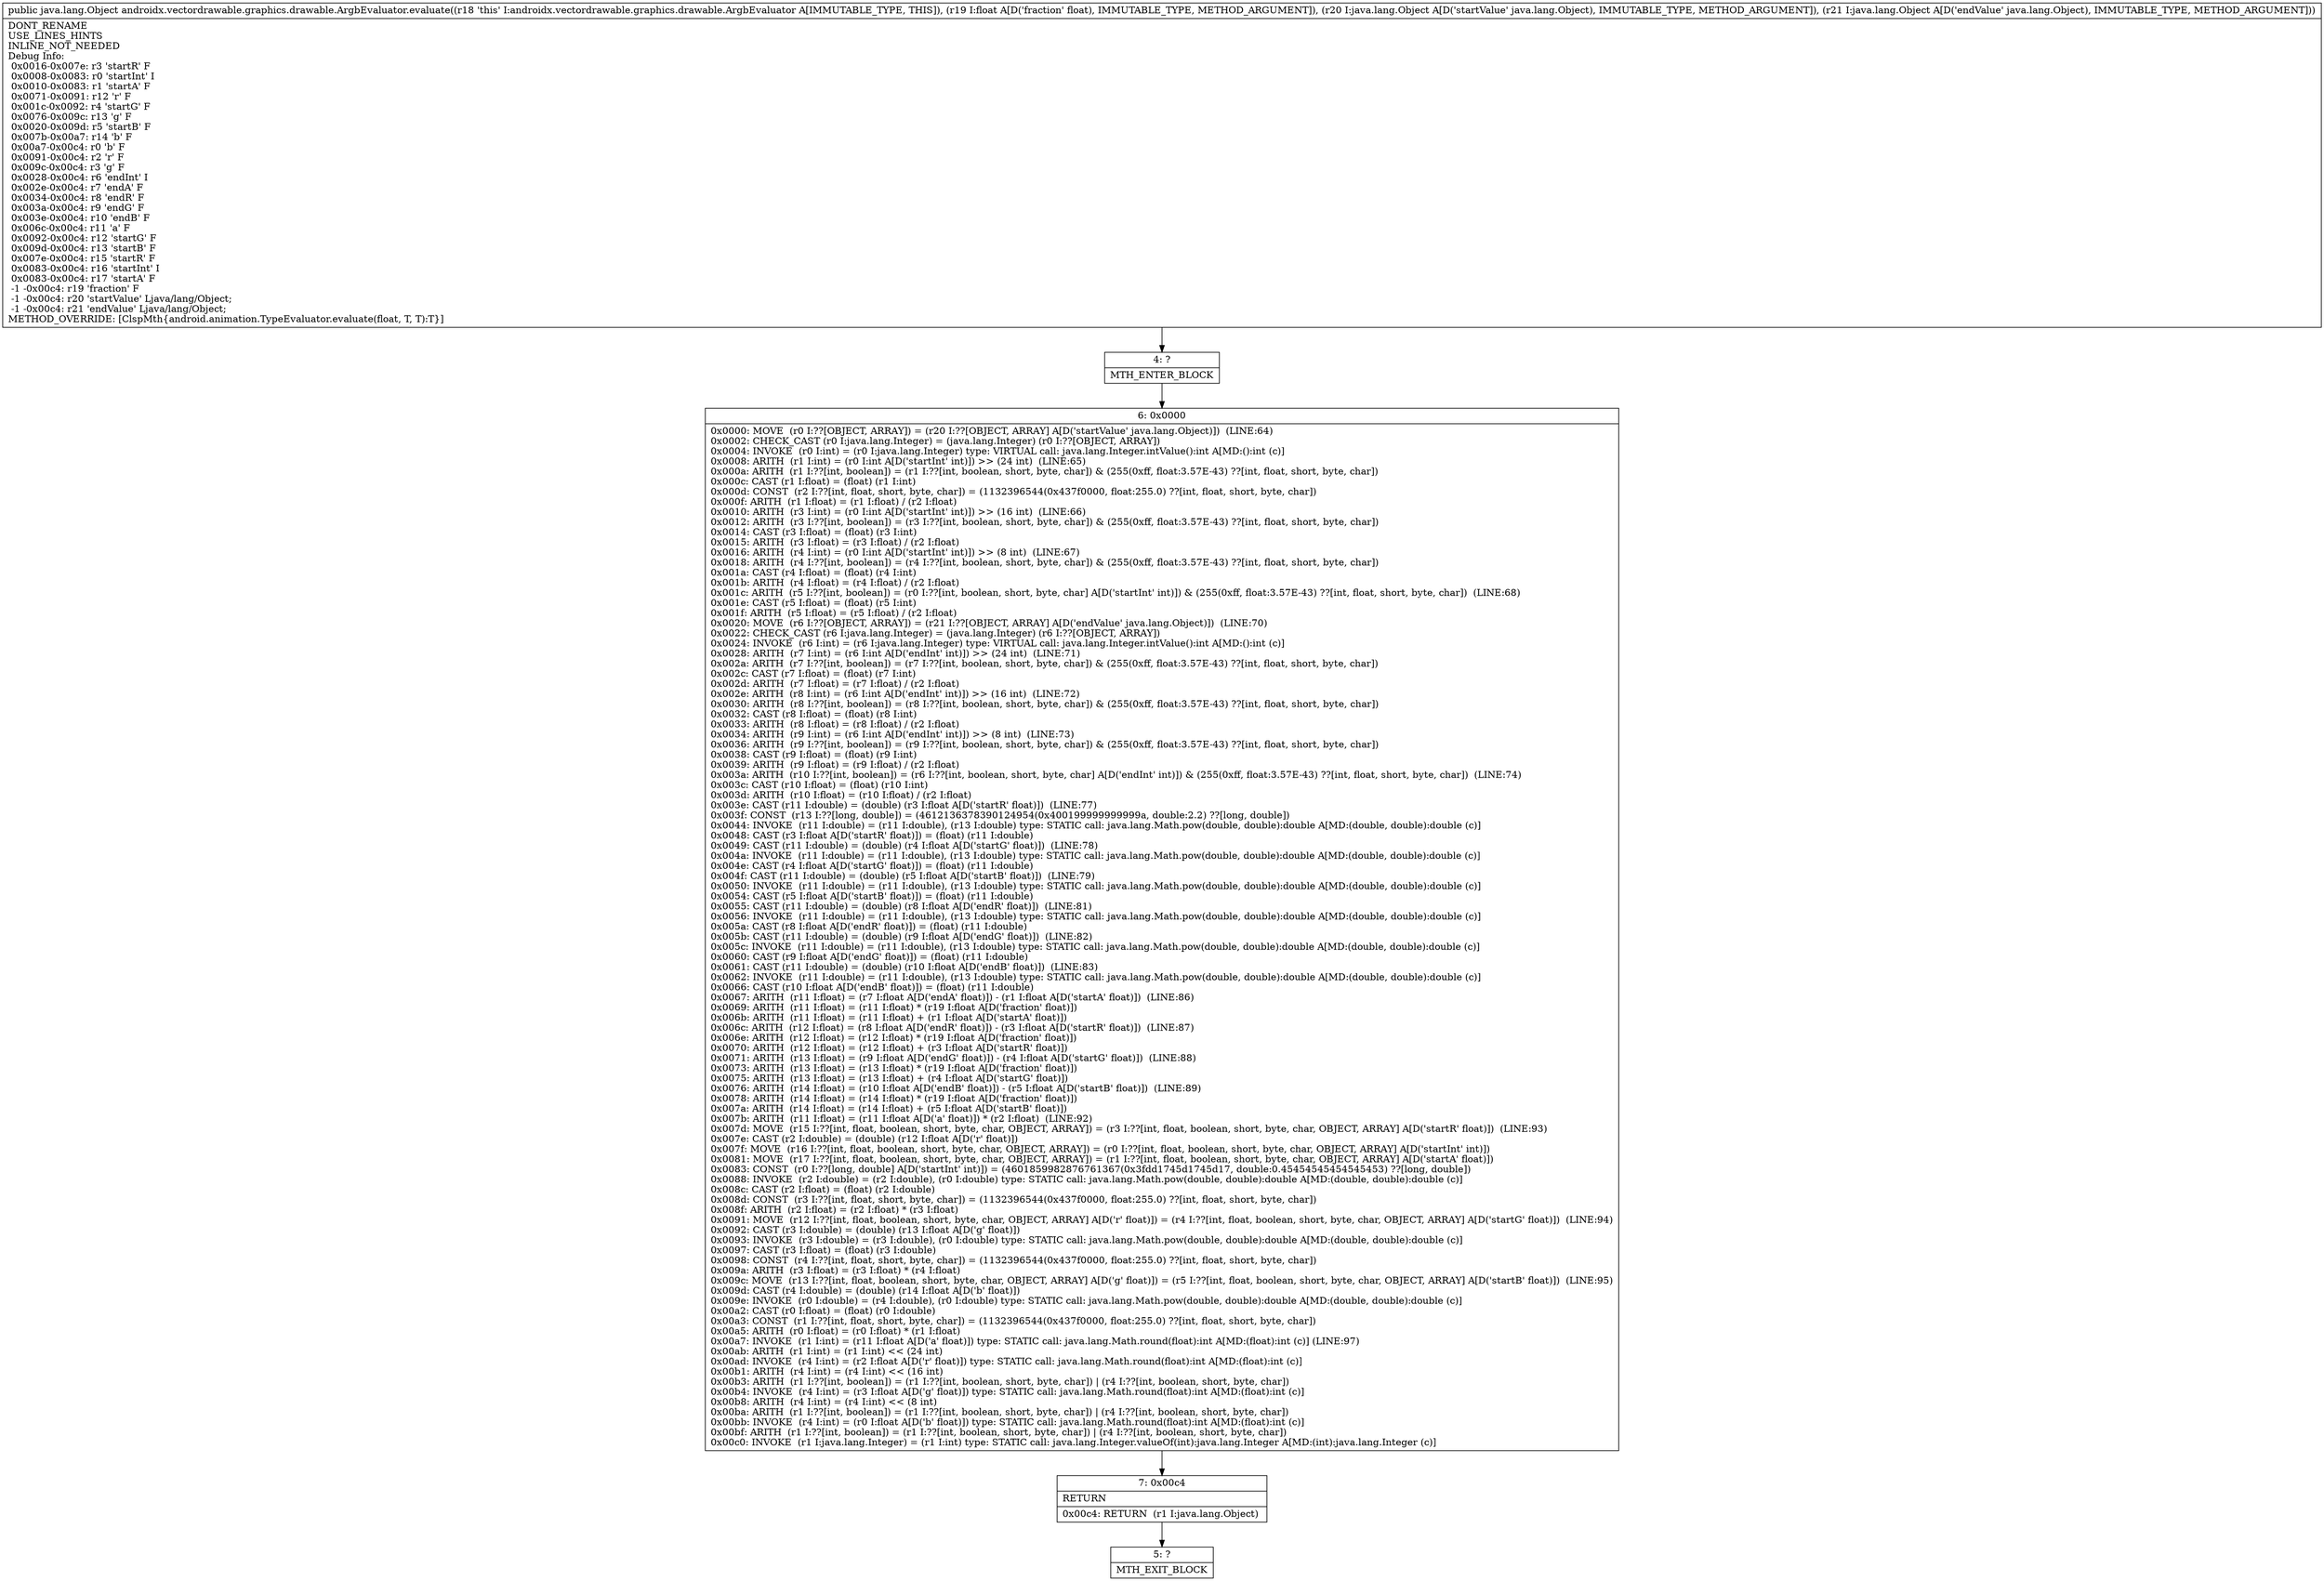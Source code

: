 digraph "CFG forandroidx.vectordrawable.graphics.drawable.ArgbEvaluator.evaluate(FLjava\/lang\/Object;Ljava\/lang\/Object;)Ljava\/lang\/Object;" {
Node_4 [shape=record,label="{4\:\ ?|MTH_ENTER_BLOCK\l}"];
Node_6 [shape=record,label="{6\:\ 0x0000|0x0000: MOVE  (r0 I:??[OBJECT, ARRAY]) = (r20 I:??[OBJECT, ARRAY] A[D('startValue' java.lang.Object)])  (LINE:64)\l0x0002: CHECK_CAST (r0 I:java.lang.Integer) = (java.lang.Integer) (r0 I:??[OBJECT, ARRAY]) \l0x0004: INVOKE  (r0 I:int) = (r0 I:java.lang.Integer) type: VIRTUAL call: java.lang.Integer.intValue():int A[MD:():int (c)]\l0x0008: ARITH  (r1 I:int) = (r0 I:int A[D('startInt' int)]) \>\> (24 int)  (LINE:65)\l0x000a: ARITH  (r1 I:??[int, boolean]) = (r1 I:??[int, boolean, short, byte, char]) & (255(0xff, float:3.57E\-43) ??[int, float, short, byte, char]) \l0x000c: CAST (r1 I:float) = (float) (r1 I:int) \l0x000d: CONST  (r2 I:??[int, float, short, byte, char]) = (1132396544(0x437f0000, float:255.0) ??[int, float, short, byte, char]) \l0x000f: ARITH  (r1 I:float) = (r1 I:float) \/ (r2 I:float) \l0x0010: ARITH  (r3 I:int) = (r0 I:int A[D('startInt' int)]) \>\> (16 int)  (LINE:66)\l0x0012: ARITH  (r3 I:??[int, boolean]) = (r3 I:??[int, boolean, short, byte, char]) & (255(0xff, float:3.57E\-43) ??[int, float, short, byte, char]) \l0x0014: CAST (r3 I:float) = (float) (r3 I:int) \l0x0015: ARITH  (r3 I:float) = (r3 I:float) \/ (r2 I:float) \l0x0016: ARITH  (r4 I:int) = (r0 I:int A[D('startInt' int)]) \>\> (8 int)  (LINE:67)\l0x0018: ARITH  (r4 I:??[int, boolean]) = (r4 I:??[int, boolean, short, byte, char]) & (255(0xff, float:3.57E\-43) ??[int, float, short, byte, char]) \l0x001a: CAST (r4 I:float) = (float) (r4 I:int) \l0x001b: ARITH  (r4 I:float) = (r4 I:float) \/ (r2 I:float) \l0x001c: ARITH  (r5 I:??[int, boolean]) = (r0 I:??[int, boolean, short, byte, char] A[D('startInt' int)]) & (255(0xff, float:3.57E\-43) ??[int, float, short, byte, char])  (LINE:68)\l0x001e: CAST (r5 I:float) = (float) (r5 I:int) \l0x001f: ARITH  (r5 I:float) = (r5 I:float) \/ (r2 I:float) \l0x0020: MOVE  (r6 I:??[OBJECT, ARRAY]) = (r21 I:??[OBJECT, ARRAY] A[D('endValue' java.lang.Object)])  (LINE:70)\l0x0022: CHECK_CAST (r6 I:java.lang.Integer) = (java.lang.Integer) (r6 I:??[OBJECT, ARRAY]) \l0x0024: INVOKE  (r6 I:int) = (r6 I:java.lang.Integer) type: VIRTUAL call: java.lang.Integer.intValue():int A[MD:():int (c)]\l0x0028: ARITH  (r7 I:int) = (r6 I:int A[D('endInt' int)]) \>\> (24 int)  (LINE:71)\l0x002a: ARITH  (r7 I:??[int, boolean]) = (r7 I:??[int, boolean, short, byte, char]) & (255(0xff, float:3.57E\-43) ??[int, float, short, byte, char]) \l0x002c: CAST (r7 I:float) = (float) (r7 I:int) \l0x002d: ARITH  (r7 I:float) = (r7 I:float) \/ (r2 I:float) \l0x002e: ARITH  (r8 I:int) = (r6 I:int A[D('endInt' int)]) \>\> (16 int)  (LINE:72)\l0x0030: ARITH  (r8 I:??[int, boolean]) = (r8 I:??[int, boolean, short, byte, char]) & (255(0xff, float:3.57E\-43) ??[int, float, short, byte, char]) \l0x0032: CAST (r8 I:float) = (float) (r8 I:int) \l0x0033: ARITH  (r8 I:float) = (r8 I:float) \/ (r2 I:float) \l0x0034: ARITH  (r9 I:int) = (r6 I:int A[D('endInt' int)]) \>\> (8 int)  (LINE:73)\l0x0036: ARITH  (r9 I:??[int, boolean]) = (r9 I:??[int, boolean, short, byte, char]) & (255(0xff, float:3.57E\-43) ??[int, float, short, byte, char]) \l0x0038: CAST (r9 I:float) = (float) (r9 I:int) \l0x0039: ARITH  (r9 I:float) = (r9 I:float) \/ (r2 I:float) \l0x003a: ARITH  (r10 I:??[int, boolean]) = (r6 I:??[int, boolean, short, byte, char] A[D('endInt' int)]) & (255(0xff, float:3.57E\-43) ??[int, float, short, byte, char])  (LINE:74)\l0x003c: CAST (r10 I:float) = (float) (r10 I:int) \l0x003d: ARITH  (r10 I:float) = (r10 I:float) \/ (r2 I:float) \l0x003e: CAST (r11 I:double) = (double) (r3 I:float A[D('startR' float)])  (LINE:77)\l0x003f: CONST  (r13 I:??[long, double]) = (4612136378390124954(0x400199999999999a, double:2.2) ??[long, double]) \l0x0044: INVOKE  (r11 I:double) = (r11 I:double), (r13 I:double) type: STATIC call: java.lang.Math.pow(double, double):double A[MD:(double, double):double (c)]\l0x0048: CAST (r3 I:float A[D('startR' float)]) = (float) (r11 I:double) \l0x0049: CAST (r11 I:double) = (double) (r4 I:float A[D('startG' float)])  (LINE:78)\l0x004a: INVOKE  (r11 I:double) = (r11 I:double), (r13 I:double) type: STATIC call: java.lang.Math.pow(double, double):double A[MD:(double, double):double (c)]\l0x004e: CAST (r4 I:float A[D('startG' float)]) = (float) (r11 I:double) \l0x004f: CAST (r11 I:double) = (double) (r5 I:float A[D('startB' float)])  (LINE:79)\l0x0050: INVOKE  (r11 I:double) = (r11 I:double), (r13 I:double) type: STATIC call: java.lang.Math.pow(double, double):double A[MD:(double, double):double (c)]\l0x0054: CAST (r5 I:float A[D('startB' float)]) = (float) (r11 I:double) \l0x0055: CAST (r11 I:double) = (double) (r8 I:float A[D('endR' float)])  (LINE:81)\l0x0056: INVOKE  (r11 I:double) = (r11 I:double), (r13 I:double) type: STATIC call: java.lang.Math.pow(double, double):double A[MD:(double, double):double (c)]\l0x005a: CAST (r8 I:float A[D('endR' float)]) = (float) (r11 I:double) \l0x005b: CAST (r11 I:double) = (double) (r9 I:float A[D('endG' float)])  (LINE:82)\l0x005c: INVOKE  (r11 I:double) = (r11 I:double), (r13 I:double) type: STATIC call: java.lang.Math.pow(double, double):double A[MD:(double, double):double (c)]\l0x0060: CAST (r9 I:float A[D('endG' float)]) = (float) (r11 I:double) \l0x0061: CAST (r11 I:double) = (double) (r10 I:float A[D('endB' float)])  (LINE:83)\l0x0062: INVOKE  (r11 I:double) = (r11 I:double), (r13 I:double) type: STATIC call: java.lang.Math.pow(double, double):double A[MD:(double, double):double (c)]\l0x0066: CAST (r10 I:float A[D('endB' float)]) = (float) (r11 I:double) \l0x0067: ARITH  (r11 I:float) = (r7 I:float A[D('endA' float)]) \- (r1 I:float A[D('startA' float)])  (LINE:86)\l0x0069: ARITH  (r11 I:float) = (r11 I:float) * (r19 I:float A[D('fraction' float)]) \l0x006b: ARITH  (r11 I:float) = (r11 I:float) + (r1 I:float A[D('startA' float)]) \l0x006c: ARITH  (r12 I:float) = (r8 I:float A[D('endR' float)]) \- (r3 I:float A[D('startR' float)])  (LINE:87)\l0x006e: ARITH  (r12 I:float) = (r12 I:float) * (r19 I:float A[D('fraction' float)]) \l0x0070: ARITH  (r12 I:float) = (r12 I:float) + (r3 I:float A[D('startR' float)]) \l0x0071: ARITH  (r13 I:float) = (r9 I:float A[D('endG' float)]) \- (r4 I:float A[D('startG' float)])  (LINE:88)\l0x0073: ARITH  (r13 I:float) = (r13 I:float) * (r19 I:float A[D('fraction' float)]) \l0x0075: ARITH  (r13 I:float) = (r13 I:float) + (r4 I:float A[D('startG' float)]) \l0x0076: ARITH  (r14 I:float) = (r10 I:float A[D('endB' float)]) \- (r5 I:float A[D('startB' float)])  (LINE:89)\l0x0078: ARITH  (r14 I:float) = (r14 I:float) * (r19 I:float A[D('fraction' float)]) \l0x007a: ARITH  (r14 I:float) = (r14 I:float) + (r5 I:float A[D('startB' float)]) \l0x007b: ARITH  (r11 I:float) = (r11 I:float A[D('a' float)]) * (r2 I:float)  (LINE:92)\l0x007d: MOVE  (r15 I:??[int, float, boolean, short, byte, char, OBJECT, ARRAY]) = (r3 I:??[int, float, boolean, short, byte, char, OBJECT, ARRAY] A[D('startR' float)])  (LINE:93)\l0x007e: CAST (r2 I:double) = (double) (r12 I:float A[D('r' float)]) \l0x007f: MOVE  (r16 I:??[int, float, boolean, short, byte, char, OBJECT, ARRAY]) = (r0 I:??[int, float, boolean, short, byte, char, OBJECT, ARRAY] A[D('startInt' int)]) \l0x0081: MOVE  (r17 I:??[int, float, boolean, short, byte, char, OBJECT, ARRAY]) = (r1 I:??[int, float, boolean, short, byte, char, OBJECT, ARRAY] A[D('startA' float)]) \l0x0083: CONST  (r0 I:??[long, double] A[D('startInt' int)]) = (4601859982876761367(0x3fdd1745d1745d17, double:0.45454545454545453) ??[long, double]) \l0x0088: INVOKE  (r2 I:double) = (r2 I:double), (r0 I:double) type: STATIC call: java.lang.Math.pow(double, double):double A[MD:(double, double):double (c)]\l0x008c: CAST (r2 I:float) = (float) (r2 I:double) \l0x008d: CONST  (r3 I:??[int, float, short, byte, char]) = (1132396544(0x437f0000, float:255.0) ??[int, float, short, byte, char]) \l0x008f: ARITH  (r2 I:float) = (r2 I:float) * (r3 I:float) \l0x0091: MOVE  (r12 I:??[int, float, boolean, short, byte, char, OBJECT, ARRAY] A[D('r' float)]) = (r4 I:??[int, float, boolean, short, byte, char, OBJECT, ARRAY] A[D('startG' float)])  (LINE:94)\l0x0092: CAST (r3 I:double) = (double) (r13 I:float A[D('g' float)]) \l0x0093: INVOKE  (r3 I:double) = (r3 I:double), (r0 I:double) type: STATIC call: java.lang.Math.pow(double, double):double A[MD:(double, double):double (c)]\l0x0097: CAST (r3 I:float) = (float) (r3 I:double) \l0x0098: CONST  (r4 I:??[int, float, short, byte, char]) = (1132396544(0x437f0000, float:255.0) ??[int, float, short, byte, char]) \l0x009a: ARITH  (r3 I:float) = (r3 I:float) * (r4 I:float) \l0x009c: MOVE  (r13 I:??[int, float, boolean, short, byte, char, OBJECT, ARRAY] A[D('g' float)]) = (r5 I:??[int, float, boolean, short, byte, char, OBJECT, ARRAY] A[D('startB' float)])  (LINE:95)\l0x009d: CAST (r4 I:double) = (double) (r14 I:float A[D('b' float)]) \l0x009e: INVOKE  (r0 I:double) = (r4 I:double), (r0 I:double) type: STATIC call: java.lang.Math.pow(double, double):double A[MD:(double, double):double (c)]\l0x00a2: CAST (r0 I:float) = (float) (r0 I:double) \l0x00a3: CONST  (r1 I:??[int, float, short, byte, char]) = (1132396544(0x437f0000, float:255.0) ??[int, float, short, byte, char]) \l0x00a5: ARITH  (r0 I:float) = (r0 I:float) * (r1 I:float) \l0x00a7: INVOKE  (r1 I:int) = (r11 I:float A[D('a' float)]) type: STATIC call: java.lang.Math.round(float):int A[MD:(float):int (c)] (LINE:97)\l0x00ab: ARITH  (r1 I:int) = (r1 I:int) \<\< (24 int) \l0x00ad: INVOKE  (r4 I:int) = (r2 I:float A[D('r' float)]) type: STATIC call: java.lang.Math.round(float):int A[MD:(float):int (c)]\l0x00b1: ARITH  (r4 I:int) = (r4 I:int) \<\< (16 int) \l0x00b3: ARITH  (r1 I:??[int, boolean]) = (r1 I:??[int, boolean, short, byte, char]) \| (r4 I:??[int, boolean, short, byte, char]) \l0x00b4: INVOKE  (r4 I:int) = (r3 I:float A[D('g' float)]) type: STATIC call: java.lang.Math.round(float):int A[MD:(float):int (c)]\l0x00b8: ARITH  (r4 I:int) = (r4 I:int) \<\< (8 int) \l0x00ba: ARITH  (r1 I:??[int, boolean]) = (r1 I:??[int, boolean, short, byte, char]) \| (r4 I:??[int, boolean, short, byte, char]) \l0x00bb: INVOKE  (r4 I:int) = (r0 I:float A[D('b' float)]) type: STATIC call: java.lang.Math.round(float):int A[MD:(float):int (c)]\l0x00bf: ARITH  (r1 I:??[int, boolean]) = (r1 I:??[int, boolean, short, byte, char]) \| (r4 I:??[int, boolean, short, byte, char]) \l0x00c0: INVOKE  (r1 I:java.lang.Integer) = (r1 I:int) type: STATIC call: java.lang.Integer.valueOf(int):java.lang.Integer A[MD:(int):java.lang.Integer (c)]\l}"];
Node_7 [shape=record,label="{7\:\ 0x00c4|RETURN\l|0x00c4: RETURN  (r1 I:java.lang.Object) \l}"];
Node_5 [shape=record,label="{5\:\ ?|MTH_EXIT_BLOCK\l}"];
MethodNode[shape=record,label="{public java.lang.Object androidx.vectordrawable.graphics.drawable.ArgbEvaluator.evaluate((r18 'this' I:androidx.vectordrawable.graphics.drawable.ArgbEvaluator A[IMMUTABLE_TYPE, THIS]), (r19 I:float A[D('fraction' float), IMMUTABLE_TYPE, METHOD_ARGUMENT]), (r20 I:java.lang.Object A[D('startValue' java.lang.Object), IMMUTABLE_TYPE, METHOD_ARGUMENT]), (r21 I:java.lang.Object A[D('endValue' java.lang.Object), IMMUTABLE_TYPE, METHOD_ARGUMENT]))  | DONT_RENAME\lUSE_LINES_HINTS\lINLINE_NOT_NEEDED\lDebug Info:\l  0x0016\-0x007e: r3 'startR' F\l  0x0008\-0x0083: r0 'startInt' I\l  0x0010\-0x0083: r1 'startA' F\l  0x0071\-0x0091: r12 'r' F\l  0x001c\-0x0092: r4 'startG' F\l  0x0076\-0x009c: r13 'g' F\l  0x0020\-0x009d: r5 'startB' F\l  0x007b\-0x00a7: r14 'b' F\l  0x00a7\-0x00c4: r0 'b' F\l  0x0091\-0x00c4: r2 'r' F\l  0x009c\-0x00c4: r3 'g' F\l  0x0028\-0x00c4: r6 'endInt' I\l  0x002e\-0x00c4: r7 'endA' F\l  0x0034\-0x00c4: r8 'endR' F\l  0x003a\-0x00c4: r9 'endG' F\l  0x003e\-0x00c4: r10 'endB' F\l  0x006c\-0x00c4: r11 'a' F\l  0x0092\-0x00c4: r12 'startG' F\l  0x009d\-0x00c4: r13 'startB' F\l  0x007e\-0x00c4: r15 'startR' F\l  0x0083\-0x00c4: r16 'startInt' I\l  0x0083\-0x00c4: r17 'startA' F\l  \-1 \-0x00c4: r19 'fraction' F\l  \-1 \-0x00c4: r20 'startValue' Ljava\/lang\/Object;\l  \-1 \-0x00c4: r21 'endValue' Ljava\/lang\/Object;\lMETHOD_OVERRIDE: [ClspMth\{android.animation.TypeEvaluator.evaluate(float, T, T):T\}]\l}"];
MethodNode -> Node_4;Node_4 -> Node_6;
Node_6 -> Node_7;
Node_7 -> Node_5;
}

